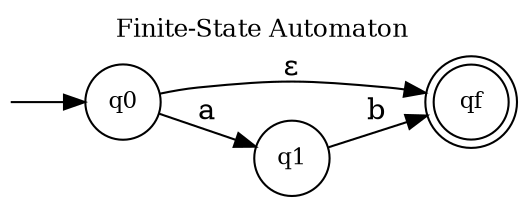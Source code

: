 digraph FSA {
  rankdir=LR;
  fontsize=12;
  labelloc="t";
  label="Finite-State Automaton";

  node [shape=circle, fontsize=11];

  // Start state
  q0 [label="q0", shape=circle];
  
  // Final states
  qf [label="qf", shape=doublecircle];

  // Invisible starting arrow
  start [shape=point, style=invis, width=0];
  start -> q0;

  // Example transitions
  q0 -> q1 [label="a"];
  q1 [label="q1"];
  q1 -> qf [label="b"];
  q0 -> qf [label="ε"];
}